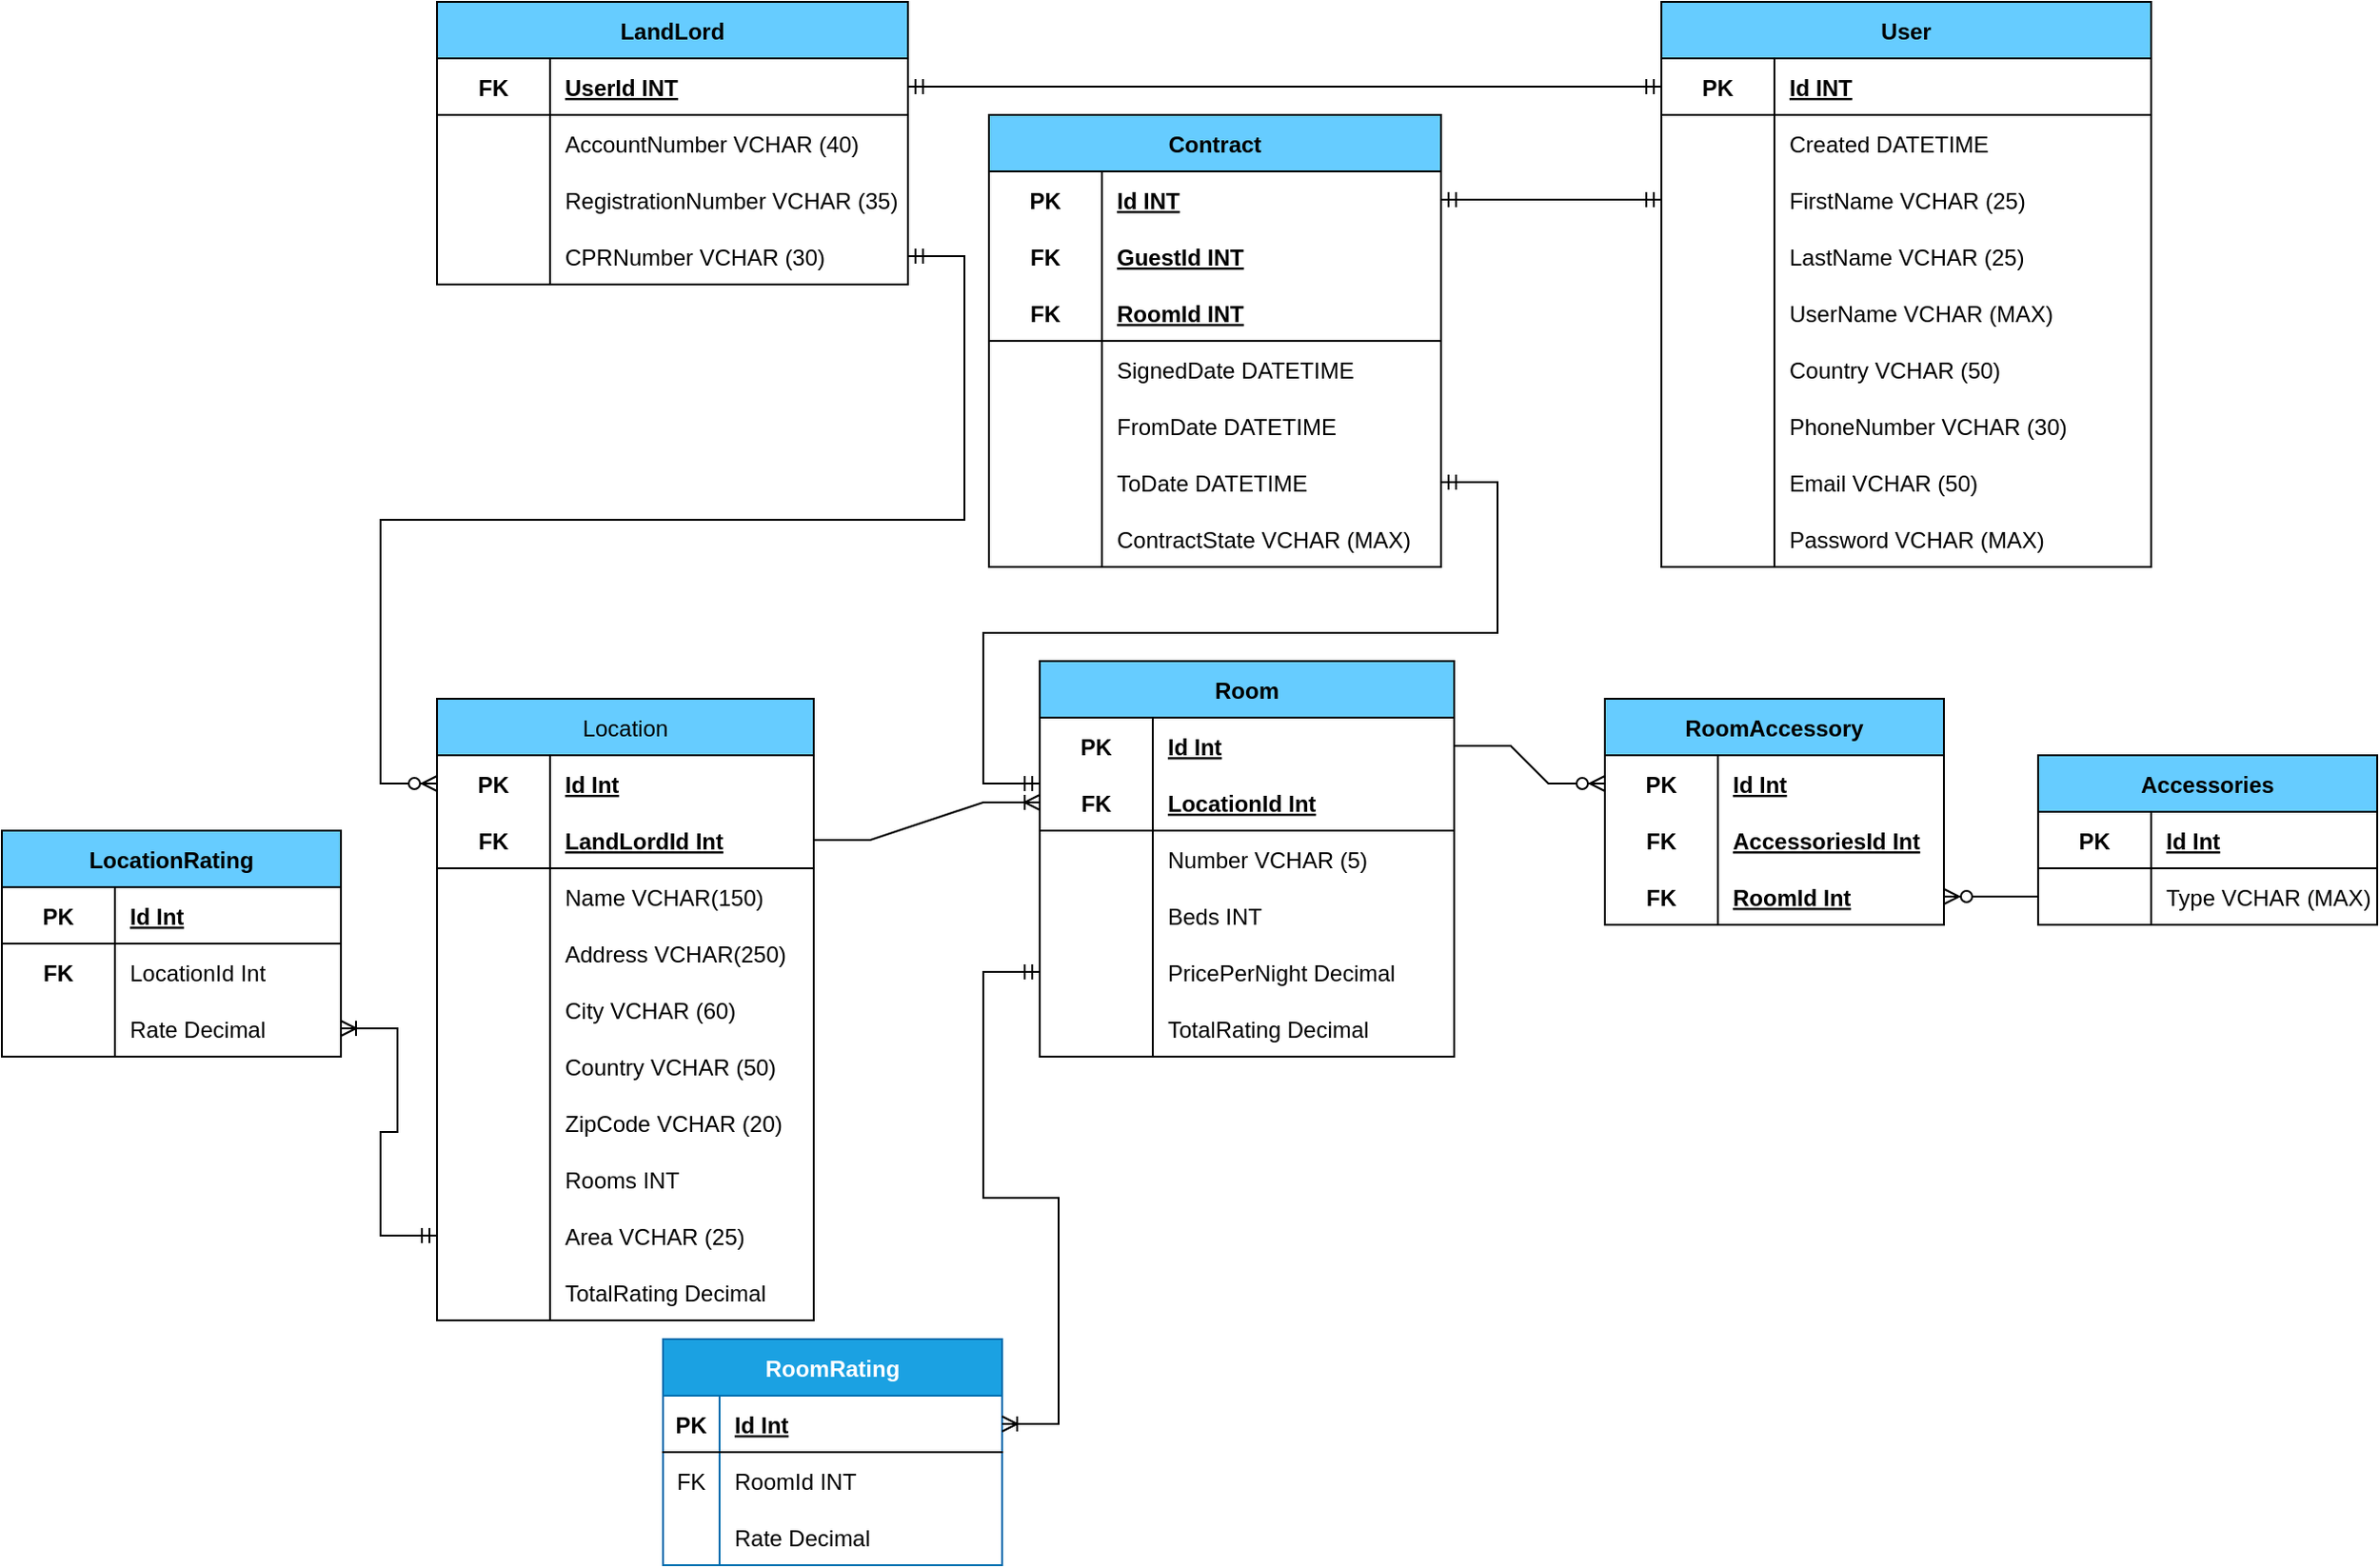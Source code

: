 <mxfile version="21.6.8" type="device">
  <diagram id="lBpYSMjjrXFkxM5vKhmf" name="Side-1">
    <mxGraphModel dx="1805" dy="1740" grid="1" gridSize="10" guides="1" tooltips="1" connect="1" arrows="1" fold="1" page="1" pageScale="1" pageWidth="827" pageHeight="1169" math="0" shadow="0">
      <root>
        <mxCell id="0" />
        <mxCell id="1" parent="0" />
        <mxCell id="ksn-49GYLSyjWME_fPJd-8" value="Contract" style="shape=table;startSize=30;container=1;collapsible=1;childLayout=tableLayout;fixedRows=1;rowLines=0;fontStyle=1;align=center;resizeLast=1;fillStyle=auto;fillColor=#66CCFF;" parent="1" vertex="1">
          <mxGeometry x="293" y="-470" width="240" height="240" as="geometry" />
        </mxCell>
        <mxCell id="ksn-49GYLSyjWME_fPJd-9" value="" style="shape=tableRow;horizontal=0;startSize=0;swimlaneHead=0;swimlaneBody=0;fillColor=none;collapsible=0;dropTarget=0;points=[[0,0.5],[1,0.5]];portConstraint=eastwest;top=0;left=0;right=0;bottom=0;fillStyle=auto;" parent="ksn-49GYLSyjWME_fPJd-8" vertex="1">
          <mxGeometry y="30" width="240" height="30" as="geometry" />
        </mxCell>
        <mxCell id="ksn-49GYLSyjWME_fPJd-10" value="PK" style="shape=partialRectangle;connectable=0;fillColor=none;top=0;left=0;bottom=0;right=0;fontStyle=1;overflow=hidden;fillStyle=auto;" parent="ksn-49GYLSyjWME_fPJd-9" vertex="1">
          <mxGeometry width="60" height="30" as="geometry">
            <mxRectangle width="60" height="30" as="alternateBounds" />
          </mxGeometry>
        </mxCell>
        <mxCell id="ksn-49GYLSyjWME_fPJd-11" value="Id INT" style="shape=partialRectangle;connectable=0;fillColor=none;top=0;left=0;bottom=0;right=0;align=left;spacingLeft=6;fontStyle=5;overflow=hidden;fillStyle=auto;" parent="ksn-49GYLSyjWME_fPJd-9" vertex="1">
          <mxGeometry x="60" width="180" height="30" as="geometry">
            <mxRectangle width="180" height="30" as="alternateBounds" />
          </mxGeometry>
        </mxCell>
        <mxCell id="ksn-49GYLSyjWME_fPJd-34" style="shape=tableRow;horizontal=0;startSize=0;swimlaneHead=0;swimlaneBody=0;fillColor=none;collapsible=0;dropTarget=0;points=[[0,0.5],[1,0.5]];portConstraint=eastwest;top=0;left=0;right=0;bottom=0;fillStyle=auto;" parent="ksn-49GYLSyjWME_fPJd-8" vertex="1">
          <mxGeometry y="60" width="240" height="30" as="geometry" />
        </mxCell>
        <mxCell id="ksn-49GYLSyjWME_fPJd-35" value="FK" style="shape=partialRectangle;connectable=0;fillColor=none;top=0;left=0;bottom=0;right=0;fontStyle=1;overflow=hidden;fillStyle=auto;" parent="ksn-49GYLSyjWME_fPJd-34" vertex="1">
          <mxGeometry width="60" height="30" as="geometry">
            <mxRectangle width="60" height="30" as="alternateBounds" />
          </mxGeometry>
        </mxCell>
        <mxCell id="ksn-49GYLSyjWME_fPJd-36" value="GuestId INT" style="shape=partialRectangle;connectable=0;fillColor=none;top=0;left=0;bottom=0;right=0;align=left;spacingLeft=6;fontStyle=5;overflow=hidden;fillStyle=auto;" parent="ksn-49GYLSyjWME_fPJd-34" vertex="1">
          <mxGeometry x="60" width="180" height="30" as="geometry">
            <mxRectangle width="180" height="30" as="alternateBounds" />
          </mxGeometry>
        </mxCell>
        <mxCell id="ksn-49GYLSyjWME_fPJd-108" style="shape=tableRow;horizontal=0;startSize=0;swimlaneHead=0;swimlaneBody=0;fillColor=none;collapsible=0;dropTarget=0;points=[[0,0.5],[1,0.5]];portConstraint=eastwest;top=0;left=0;right=0;bottom=0;fillStyle=auto;" parent="ksn-49GYLSyjWME_fPJd-8" vertex="1">
          <mxGeometry y="90" width="240" height="30" as="geometry" />
        </mxCell>
        <mxCell id="ksn-49GYLSyjWME_fPJd-109" value="FK" style="shape=partialRectangle;connectable=0;fillColor=none;top=0;left=0;bottom=1;right=0;fontStyle=1;overflow=hidden;fillStyle=auto;" parent="ksn-49GYLSyjWME_fPJd-108" vertex="1">
          <mxGeometry width="60" height="30" as="geometry">
            <mxRectangle width="60" height="30" as="alternateBounds" />
          </mxGeometry>
        </mxCell>
        <mxCell id="ksn-49GYLSyjWME_fPJd-110" value="RoomId INT" style="shape=partialRectangle;connectable=0;fillColor=none;top=0;left=0;bottom=1;right=0;align=left;spacingLeft=6;fontStyle=5;overflow=hidden;fillStyle=auto;" parent="ksn-49GYLSyjWME_fPJd-108" vertex="1">
          <mxGeometry x="60" width="180" height="30" as="geometry">
            <mxRectangle width="180" height="30" as="alternateBounds" />
          </mxGeometry>
        </mxCell>
        <mxCell id="ksn-49GYLSyjWME_fPJd-15" value="" style="shape=tableRow;horizontal=0;startSize=0;swimlaneHead=0;swimlaneBody=0;fillColor=none;collapsible=0;dropTarget=0;points=[[0,0.5],[1,0.5]];portConstraint=eastwest;top=0;left=0;right=0;bottom=0;fillStyle=auto;" parent="ksn-49GYLSyjWME_fPJd-8" vertex="1">
          <mxGeometry y="120" width="240" height="30" as="geometry" />
        </mxCell>
        <mxCell id="ksn-49GYLSyjWME_fPJd-16" value="" style="shape=partialRectangle;connectable=0;fillColor=none;top=0;left=0;bottom=0;right=0;editable=1;overflow=hidden;fillStyle=auto;" parent="ksn-49GYLSyjWME_fPJd-15" vertex="1">
          <mxGeometry width="60" height="30" as="geometry">
            <mxRectangle width="60" height="30" as="alternateBounds" />
          </mxGeometry>
        </mxCell>
        <mxCell id="ksn-49GYLSyjWME_fPJd-17" value="SignedDate DATETIME" style="shape=partialRectangle;connectable=0;fillColor=none;top=0;left=0;bottom=0;right=0;align=left;spacingLeft=6;overflow=hidden;fillStyle=auto;" parent="ksn-49GYLSyjWME_fPJd-15" vertex="1">
          <mxGeometry x="60" width="180" height="30" as="geometry">
            <mxRectangle width="180" height="30" as="alternateBounds" />
          </mxGeometry>
        </mxCell>
        <mxCell id="ksn-49GYLSyjWME_fPJd-37" style="shape=tableRow;horizontal=0;startSize=0;swimlaneHead=0;swimlaneBody=0;fillColor=none;collapsible=0;dropTarget=0;points=[[0,0.5],[1,0.5]];portConstraint=eastwest;top=0;left=0;right=0;bottom=0;fillStyle=auto;" parent="ksn-49GYLSyjWME_fPJd-8" vertex="1">
          <mxGeometry y="150" width="240" height="30" as="geometry" />
        </mxCell>
        <mxCell id="ksn-49GYLSyjWME_fPJd-38" style="shape=partialRectangle;connectable=0;fillColor=none;top=0;left=0;bottom=0;right=0;editable=1;overflow=hidden;fillStyle=auto;" parent="ksn-49GYLSyjWME_fPJd-37" vertex="1">
          <mxGeometry width="60" height="30" as="geometry">
            <mxRectangle width="60" height="30" as="alternateBounds" />
          </mxGeometry>
        </mxCell>
        <mxCell id="ksn-49GYLSyjWME_fPJd-39" value="FromDate DATETIME" style="shape=partialRectangle;connectable=0;fillColor=none;top=0;left=0;bottom=0;right=0;align=left;spacingLeft=6;overflow=hidden;fillStyle=auto;" parent="ksn-49GYLSyjWME_fPJd-37" vertex="1">
          <mxGeometry x="60" width="180" height="30" as="geometry">
            <mxRectangle width="180" height="30" as="alternateBounds" />
          </mxGeometry>
        </mxCell>
        <mxCell id="ksn-49GYLSyjWME_fPJd-18" value="" style="shape=tableRow;horizontal=0;startSize=0;swimlaneHead=0;swimlaneBody=0;fillColor=none;collapsible=0;dropTarget=0;points=[[0,0.5],[1,0.5]];portConstraint=eastwest;top=0;left=0;right=0;bottom=0;fillStyle=auto;" parent="ksn-49GYLSyjWME_fPJd-8" vertex="1">
          <mxGeometry y="180" width="240" height="30" as="geometry" />
        </mxCell>
        <mxCell id="ksn-49GYLSyjWME_fPJd-19" value="" style="shape=partialRectangle;connectable=0;fillColor=none;top=0;left=0;bottom=0;right=0;editable=1;overflow=hidden;fillStyle=auto;" parent="ksn-49GYLSyjWME_fPJd-18" vertex="1">
          <mxGeometry width="60" height="30" as="geometry">
            <mxRectangle width="60" height="30" as="alternateBounds" />
          </mxGeometry>
        </mxCell>
        <mxCell id="ksn-49GYLSyjWME_fPJd-20" value="ToDate DATETIME" style="shape=partialRectangle;connectable=0;fillColor=none;top=0;left=0;bottom=0;right=0;align=left;spacingLeft=6;overflow=hidden;fillStyle=auto;" parent="ksn-49GYLSyjWME_fPJd-18" vertex="1">
          <mxGeometry x="60" width="180" height="30" as="geometry">
            <mxRectangle width="180" height="30" as="alternateBounds" />
          </mxGeometry>
        </mxCell>
        <mxCell id="2ot2qHmDEXQn7OOlwwWg-7" style="shape=tableRow;horizontal=0;startSize=0;swimlaneHead=0;swimlaneBody=0;fillColor=none;collapsible=0;dropTarget=0;points=[[0,0.5],[1,0.5]];portConstraint=eastwest;top=0;left=0;right=0;bottom=0;fillStyle=auto;" vertex="1" parent="ksn-49GYLSyjWME_fPJd-8">
          <mxGeometry y="210" width="240" height="30" as="geometry" />
        </mxCell>
        <mxCell id="2ot2qHmDEXQn7OOlwwWg-8" style="shape=partialRectangle;connectable=0;fillColor=none;top=0;left=0;bottom=0;right=0;editable=1;overflow=hidden;fillStyle=auto;" vertex="1" parent="2ot2qHmDEXQn7OOlwwWg-7">
          <mxGeometry width="60" height="30" as="geometry">
            <mxRectangle width="60" height="30" as="alternateBounds" />
          </mxGeometry>
        </mxCell>
        <mxCell id="2ot2qHmDEXQn7OOlwwWg-9" value="ContractState VCHAR (MAX)" style="shape=partialRectangle;connectable=0;fillColor=none;top=0;left=0;bottom=0;right=0;align=left;spacingLeft=6;overflow=hidden;fillStyle=auto;" vertex="1" parent="2ot2qHmDEXQn7OOlwwWg-7">
          <mxGeometry x="60" width="180" height="30" as="geometry">
            <mxRectangle width="180" height="30" as="alternateBounds" />
          </mxGeometry>
        </mxCell>
        <mxCell id="ksn-49GYLSyjWME_fPJd-40" value="RoomAccessory" style="shape=table;startSize=30;container=1;collapsible=1;childLayout=tableLayout;fixedRows=1;rowLines=0;fontStyle=1;align=center;resizeLast=1;fillStyle=auto;fillColor=#66CCFF;" parent="1" vertex="1">
          <mxGeometry x="620" y="-160" width="180" height="120" as="geometry" />
        </mxCell>
        <mxCell id="ksn-49GYLSyjWME_fPJd-41" value="" style="shape=tableRow;horizontal=0;startSize=0;swimlaneHead=0;swimlaneBody=0;fillColor=none;collapsible=0;dropTarget=0;points=[[0,0.5],[1,0.5]];portConstraint=eastwest;top=0;left=0;right=0;bottom=0;fillStyle=auto;" parent="ksn-49GYLSyjWME_fPJd-40" vertex="1">
          <mxGeometry y="30" width="180" height="30" as="geometry" />
        </mxCell>
        <mxCell id="ksn-49GYLSyjWME_fPJd-42" value="PK" style="shape=partialRectangle;connectable=0;fillColor=none;top=0;left=0;bottom=0;right=0;fontStyle=1;overflow=hidden;fillStyle=auto;" parent="ksn-49GYLSyjWME_fPJd-41" vertex="1">
          <mxGeometry width="60" height="30" as="geometry">
            <mxRectangle width="60" height="30" as="alternateBounds" />
          </mxGeometry>
        </mxCell>
        <mxCell id="ksn-49GYLSyjWME_fPJd-43" value="Id Int" style="shape=partialRectangle;connectable=0;fillColor=none;top=0;left=0;bottom=0;right=0;align=left;spacingLeft=6;fontStyle=5;overflow=hidden;fillStyle=auto;" parent="ksn-49GYLSyjWME_fPJd-41" vertex="1">
          <mxGeometry x="60" width="120" height="30" as="geometry">
            <mxRectangle width="120" height="30" as="alternateBounds" />
          </mxGeometry>
        </mxCell>
        <mxCell id="ksn-49GYLSyjWME_fPJd-44" style="shape=tableRow;horizontal=0;startSize=0;swimlaneHead=0;swimlaneBody=0;fillColor=none;collapsible=0;dropTarget=0;points=[[0,0.5],[1,0.5]];portConstraint=eastwest;top=0;left=0;right=0;bottom=0;fillStyle=auto;" parent="ksn-49GYLSyjWME_fPJd-40" vertex="1">
          <mxGeometry y="60" width="180" height="30" as="geometry" />
        </mxCell>
        <mxCell id="ksn-49GYLSyjWME_fPJd-45" value="FK" style="shape=partialRectangle;connectable=0;fillColor=none;top=0;left=0;bottom=0;right=0;fontStyle=1;overflow=hidden;fillStyle=auto;" parent="ksn-49GYLSyjWME_fPJd-44" vertex="1">
          <mxGeometry width="60" height="30" as="geometry">
            <mxRectangle width="60" height="30" as="alternateBounds" />
          </mxGeometry>
        </mxCell>
        <mxCell id="ksn-49GYLSyjWME_fPJd-46" value="AccessoriesId Int" style="shape=partialRectangle;connectable=0;fillColor=none;top=0;left=0;bottom=0;right=0;align=left;spacingLeft=6;fontStyle=5;overflow=hidden;fillStyle=auto;" parent="ksn-49GYLSyjWME_fPJd-44" vertex="1">
          <mxGeometry x="60" width="120" height="30" as="geometry">
            <mxRectangle width="120" height="30" as="alternateBounds" />
          </mxGeometry>
        </mxCell>
        <mxCell id="ksn-49GYLSyjWME_fPJd-47" value="" style="shape=tableRow;horizontal=0;startSize=0;swimlaneHead=0;swimlaneBody=0;fillColor=none;collapsible=0;dropTarget=0;points=[[0,0.5],[1,0.5]];portConstraint=eastwest;top=0;left=0;right=0;bottom=1;fillStyle=auto;" parent="ksn-49GYLSyjWME_fPJd-40" vertex="1">
          <mxGeometry y="90" width="180" height="30" as="geometry" />
        </mxCell>
        <mxCell id="ksn-49GYLSyjWME_fPJd-48" value="FK" style="shape=partialRectangle;connectable=0;fillColor=none;top=0;left=0;bottom=0;right=0;fontStyle=1;overflow=hidden;fillStyle=auto;" parent="ksn-49GYLSyjWME_fPJd-47" vertex="1">
          <mxGeometry width="60" height="30" as="geometry">
            <mxRectangle width="60" height="30" as="alternateBounds" />
          </mxGeometry>
        </mxCell>
        <mxCell id="ksn-49GYLSyjWME_fPJd-49" value="RoomId Int" style="shape=partialRectangle;connectable=0;fillColor=none;top=0;left=0;bottom=0;right=0;align=left;spacingLeft=6;fontStyle=5;overflow=hidden;fillStyle=auto;" parent="ksn-49GYLSyjWME_fPJd-47" vertex="1">
          <mxGeometry x="60" width="120" height="30" as="geometry">
            <mxRectangle width="120" height="30" as="alternateBounds" />
          </mxGeometry>
        </mxCell>
        <mxCell id="ksn-49GYLSyjWME_fPJd-59" value="Accessories" style="shape=table;startSize=30;container=1;collapsible=1;childLayout=tableLayout;fixedRows=1;rowLines=0;fontStyle=1;align=center;resizeLast=1;fillStyle=auto;fillColor=#66CCFF;" parent="1" vertex="1">
          <mxGeometry x="850" y="-130" width="180" height="90" as="geometry" />
        </mxCell>
        <mxCell id="ksn-49GYLSyjWME_fPJd-60" value="" style="shape=tableRow;horizontal=0;startSize=0;swimlaneHead=0;swimlaneBody=0;fillColor=none;collapsible=0;dropTarget=0;points=[[0,0.5],[1,0.5]];portConstraint=eastwest;top=0;left=0;right=0;bottom=0;fillStyle=auto;" parent="ksn-49GYLSyjWME_fPJd-59" vertex="1">
          <mxGeometry y="30" width="180" height="30" as="geometry" />
        </mxCell>
        <mxCell id="ksn-49GYLSyjWME_fPJd-61" value="PK" style="shape=partialRectangle;connectable=0;fillColor=none;top=0;left=0;bottom=1;right=0;fontStyle=1;overflow=hidden;fillStyle=auto;" parent="ksn-49GYLSyjWME_fPJd-60" vertex="1">
          <mxGeometry width="60" height="30" as="geometry">
            <mxRectangle width="60" height="30" as="alternateBounds" />
          </mxGeometry>
        </mxCell>
        <mxCell id="ksn-49GYLSyjWME_fPJd-62" value="Id Int" style="shape=partialRectangle;connectable=0;fillColor=none;top=0;left=0;bottom=1;right=0;align=left;spacingLeft=6;fontStyle=5;overflow=hidden;fillStyle=auto;labelBorderColor=none;strokeColor=default;strokeWidth=1;" parent="ksn-49GYLSyjWME_fPJd-60" vertex="1">
          <mxGeometry x="60" width="120" height="30" as="geometry">
            <mxRectangle width="120" height="30" as="alternateBounds" />
          </mxGeometry>
        </mxCell>
        <mxCell id="ksn-49GYLSyjWME_fPJd-69" value="" style="shape=tableRow;horizontal=0;startSize=0;swimlaneHead=0;swimlaneBody=0;fillColor=none;collapsible=0;dropTarget=0;points=[[0,0.5],[1,0.5]];portConstraint=eastwest;top=0;left=0;right=0;bottom=0;fillStyle=auto;" parent="ksn-49GYLSyjWME_fPJd-59" vertex="1">
          <mxGeometry y="60" width="180" height="30" as="geometry" />
        </mxCell>
        <mxCell id="ksn-49GYLSyjWME_fPJd-70" value="" style="shape=partialRectangle;connectable=0;fillColor=none;top=0;left=0;bottom=0;right=0;editable=1;overflow=hidden;fillStyle=auto;" parent="ksn-49GYLSyjWME_fPJd-69" vertex="1">
          <mxGeometry width="60" height="30" as="geometry">
            <mxRectangle width="60" height="30" as="alternateBounds" />
          </mxGeometry>
        </mxCell>
        <mxCell id="ksn-49GYLSyjWME_fPJd-71" value="Type VCHAR (MAX)" style="shape=partialRectangle;connectable=0;fillColor=none;top=0;left=0;bottom=0;right=0;align=left;spacingLeft=6;overflow=hidden;fillStyle=auto;" parent="ksn-49GYLSyjWME_fPJd-69" vertex="1">
          <mxGeometry x="60" width="120" height="30" as="geometry">
            <mxRectangle width="120" height="30" as="alternateBounds" />
          </mxGeometry>
        </mxCell>
        <mxCell id="ksn-49GYLSyjWME_fPJd-78" value="Room" style="shape=table;startSize=30;container=1;collapsible=1;childLayout=tableLayout;fixedRows=1;rowLines=0;fontStyle=1;align=center;resizeLast=1;fillStyle=auto;fillColor=#66CCFF;" parent="1" vertex="1">
          <mxGeometry x="320" y="-180" width="220" height="210" as="geometry" />
        </mxCell>
        <mxCell id="ksn-49GYLSyjWME_fPJd-79" value="" style="shape=tableRow;horizontal=0;startSize=0;swimlaneHead=0;swimlaneBody=0;fillColor=none;collapsible=0;dropTarget=0;points=[[0,0.5],[1,0.5]];portConstraint=eastwest;top=0;left=0;right=0;bottom=0;fillStyle=auto;" parent="ksn-49GYLSyjWME_fPJd-78" vertex="1">
          <mxGeometry y="30" width="220" height="30" as="geometry" />
        </mxCell>
        <mxCell id="ksn-49GYLSyjWME_fPJd-80" value="PK" style="shape=partialRectangle;connectable=0;fillColor=none;top=0;left=0;bottom=0;right=0;fontStyle=1;overflow=hidden;fillStyle=auto;" parent="ksn-49GYLSyjWME_fPJd-79" vertex="1">
          <mxGeometry width="60" height="30" as="geometry">
            <mxRectangle width="60" height="30" as="alternateBounds" />
          </mxGeometry>
        </mxCell>
        <mxCell id="ksn-49GYLSyjWME_fPJd-81" value="Id Int" style="shape=partialRectangle;connectable=0;fillColor=none;top=0;left=0;bottom=0;right=0;align=left;spacingLeft=6;fontStyle=5;overflow=hidden;fillStyle=auto;" parent="ksn-49GYLSyjWME_fPJd-79" vertex="1">
          <mxGeometry x="60" width="160" height="30" as="geometry">
            <mxRectangle width="160" height="30" as="alternateBounds" />
          </mxGeometry>
        </mxCell>
        <mxCell id="ksn-49GYLSyjWME_fPJd-82" style="shape=tableRow;horizontal=0;startSize=0;swimlaneHead=0;swimlaneBody=0;fillColor=none;collapsible=0;dropTarget=0;points=[[0,0.5],[1,0.5]];portConstraint=eastwest;top=0;left=0;right=0;bottom=0;fillStyle=auto;" parent="ksn-49GYLSyjWME_fPJd-78" vertex="1">
          <mxGeometry y="60" width="220" height="30" as="geometry" />
        </mxCell>
        <mxCell id="ksn-49GYLSyjWME_fPJd-83" value="FK" style="shape=partialRectangle;connectable=0;fillColor=none;top=0;left=0;bottom=1;right=0;fontStyle=1;overflow=hidden;fillStyle=auto;" parent="ksn-49GYLSyjWME_fPJd-82" vertex="1">
          <mxGeometry width="60" height="30" as="geometry">
            <mxRectangle width="60" height="30" as="alternateBounds" />
          </mxGeometry>
        </mxCell>
        <mxCell id="ksn-49GYLSyjWME_fPJd-84" value="LocationId Int" style="shape=partialRectangle;connectable=0;fillColor=none;top=0;left=0;bottom=1;right=0;align=left;spacingLeft=6;fontStyle=5;overflow=hidden;fillStyle=auto;" parent="ksn-49GYLSyjWME_fPJd-82" vertex="1">
          <mxGeometry x="60" width="160" height="30" as="geometry">
            <mxRectangle width="160" height="30" as="alternateBounds" />
          </mxGeometry>
        </mxCell>
        <mxCell id="ksn-49GYLSyjWME_fPJd-88" value="" style="shape=tableRow;horizontal=0;startSize=0;swimlaneHead=0;swimlaneBody=0;fillColor=none;collapsible=0;dropTarget=0;points=[[0,0.5],[1,0.5]];portConstraint=eastwest;top=0;left=0;right=0;bottom=0;fillStyle=auto;" parent="ksn-49GYLSyjWME_fPJd-78" vertex="1">
          <mxGeometry y="90" width="220" height="30" as="geometry" />
        </mxCell>
        <mxCell id="ksn-49GYLSyjWME_fPJd-89" value="" style="shape=partialRectangle;connectable=0;fillColor=none;top=0;left=0;bottom=0;right=0;editable=1;overflow=hidden;fillStyle=auto;" parent="ksn-49GYLSyjWME_fPJd-88" vertex="1">
          <mxGeometry width="60" height="30" as="geometry">
            <mxRectangle width="60" height="30" as="alternateBounds" />
          </mxGeometry>
        </mxCell>
        <mxCell id="ksn-49GYLSyjWME_fPJd-90" value="Number VCHAR (5)" style="shape=partialRectangle;connectable=0;fillColor=none;top=0;left=0;bottom=0;right=0;align=left;spacingLeft=6;overflow=hidden;fillStyle=auto;" parent="ksn-49GYLSyjWME_fPJd-88" vertex="1">
          <mxGeometry x="60" width="160" height="30" as="geometry">
            <mxRectangle width="160" height="30" as="alternateBounds" />
          </mxGeometry>
        </mxCell>
        <mxCell id="ksn-49GYLSyjWME_fPJd-91" style="shape=tableRow;horizontal=0;startSize=0;swimlaneHead=0;swimlaneBody=0;fillColor=none;collapsible=0;dropTarget=0;points=[[0,0.5],[1,0.5]];portConstraint=eastwest;top=0;left=0;right=0;bottom=0;fillStyle=auto;" parent="ksn-49GYLSyjWME_fPJd-78" vertex="1">
          <mxGeometry y="120" width="220" height="30" as="geometry" />
        </mxCell>
        <mxCell id="ksn-49GYLSyjWME_fPJd-92" style="shape=partialRectangle;connectable=0;fillColor=none;top=0;left=0;bottom=0;right=0;editable=1;overflow=hidden;fillStyle=auto;" parent="ksn-49GYLSyjWME_fPJd-91" vertex="1">
          <mxGeometry width="60" height="30" as="geometry">
            <mxRectangle width="60" height="30" as="alternateBounds" />
          </mxGeometry>
        </mxCell>
        <mxCell id="ksn-49GYLSyjWME_fPJd-93" value="Beds INT" style="shape=partialRectangle;connectable=0;fillColor=none;top=0;left=0;bottom=0;right=0;align=left;spacingLeft=6;overflow=hidden;fillStyle=auto;" parent="ksn-49GYLSyjWME_fPJd-91" vertex="1">
          <mxGeometry x="60" width="160" height="30" as="geometry">
            <mxRectangle width="160" height="30" as="alternateBounds" />
          </mxGeometry>
        </mxCell>
        <mxCell id="Yr30CFS9ndC1MS3JMLFp-2" style="shape=tableRow;horizontal=0;startSize=0;swimlaneHead=0;swimlaneBody=0;fillColor=none;collapsible=0;dropTarget=0;points=[[0,0.5],[1,0.5]];portConstraint=eastwest;top=0;left=0;right=0;bottom=0;fillStyle=auto;" parent="ksn-49GYLSyjWME_fPJd-78" vertex="1">
          <mxGeometry y="150" width="220" height="30" as="geometry" />
        </mxCell>
        <mxCell id="Yr30CFS9ndC1MS3JMLFp-3" style="shape=partialRectangle;connectable=0;fillColor=none;top=0;left=0;bottom=0;right=0;editable=1;overflow=hidden;fillStyle=auto;" parent="Yr30CFS9ndC1MS3JMLFp-2" vertex="1">
          <mxGeometry width="60" height="30" as="geometry">
            <mxRectangle width="60" height="30" as="alternateBounds" />
          </mxGeometry>
        </mxCell>
        <mxCell id="Yr30CFS9ndC1MS3JMLFp-4" value="PricePerNight Decimal" style="shape=partialRectangle;connectable=0;fillColor=none;top=0;left=0;bottom=0;right=0;align=left;spacingLeft=6;overflow=hidden;fillStyle=auto;" parent="Yr30CFS9ndC1MS3JMLFp-2" vertex="1">
          <mxGeometry x="60" width="160" height="30" as="geometry">
            <mxRectangle width="160" height="30" as="alternateBounds" />
          </mxGeometry>
        </mxCell>
        <mxCell id="BViFdVY5chg1xD9ds9_--80" style="shape=tableRow;horizontal=0;startSize=0;swimlaneHead=0;swimlaneBody=0;fillColor=none;collapsible=0;dropTarget=0;points=[[0,0.5],[1,0.5]];portConstraint=eastwest;top=0;left=0;right=0;bottom=0;fillStyle=auto;" parent="ksn-49GYLSyjWME_fPJd-78" vertex="1">
          <mxGeometry y="180" width="220" height="30" as="geometry" />
        </mxCell>
        <mxCell id="BViFdVY5chg1xD9ds9_--81" style="shape=partialRectangle;connectable=0;fillColor=none;top=0;left=0;bottom=0;right=0;editable=1;overflow=hidden;fillStyle=auto;" parent="BViFdVY5chg1xD9ds9_--80" vertex="1">
          <mxGeometry width="60" height="30" as="geometry">
            <mxRectangle width="60" height="30" as="alternateBounds" />
          </mxGeometry>
        </mxCell>
        <mxCell id="BViFdVY5chg1xD9ds9_--82" value="TotalRating Decimal" style="shape=partialRectangle;connectable=0;fillColor=none;top=0;left=0;bottom=0;right=0;align=left;spacingLeft=6;overflow=hidden;fillStyle=auto;" parent="BViFdVY5chg1xD9ds9_--80" vertex="1">
          <mxGeometry x="60" width="160" height="30" as="geometry">
            <mxRectangle width="160" height="30" as="alternateBounds" />
          </mxGeometry>
        </mxCell>
        <mxCell id="ksn-49GYLSyjWME_fPJd-103" value="" style="edgeStyle=entityRelationEdgeStyle;fontSize=12;html=1;endArrow=ERzeroToMany;endFill=1;rounded=0;exitX=1;exitY=0.5;exitDx=0;exitDy=0;entryX=0;entryY=0.5;entryDx=0;entryDy=0;" parent="1" source="ksn-49GYLSyjWME_fPJd-79" target="ksn-49GYLSyjWME_fPJd-41" edge="1">
          <mxGeometry width="100" height="100" relative="1" as="geometry">
            <mxPoint x="410" y="120" as="sourcePoint" />
            <mxPoint x="510" y="20" as="targetPoint" />
          </mxGeometry>
        </mxCell>
        <mxCell id="ksn-49GYLSyjWME_fPJd-104" value="" style="edgeStyle=entityRelationEdgeStyle;fontSize=12;html=1;endArrow=ERzeroToMany;endFill=1;rounded=0;exitX=0;exitY=0.5;exitDx=0;exitDy=0;entryX=1;entryY=0.5;entryDx=0;entryDy=0;" parent="1" source="ksn-49GYLSyjWME_fPJd-69" target="ksn-49GYLSyjWME_fPJd-47" edge="1">
          <mxGeometry width="100" height="100" relative="1" as="geometry">
            <mxPoint x="410" y="120" as="sourcePoint" />
            <mxPoint x="510" y="20" as="targetPoint" />
          </mxGeometry>
        </mxCell>
        <mxCell id="ksn-49GYLSyjWME_fPJd-111" value="User" style="shape=table;startSize=30;container=1;collapsible=1;childLayout=tableLayout;fixedRows=1;rowLines=0;fontStyle=1;align=center;resizeLast=1;fillStyle=auto;fillColor=#66CCFF;" parent="1" vertex="1">
          <mxGeometry x="650" y="-530" width="260" height="300" as="geometry" />
        </mxCell>
        <mxCell id="ksn-49GYLSyjWME_fPJd-112" value="" style="shape=tableRow;horizontal=0;startSize=0;swimlaneHead=0;swimlaneBody=0;fillColor=none;collapsible=0;dropTarget=0;points=[[0,0.5],[1,0.5]];portConstraint=eastwest;top=0;left=0;right=0;bottom=0;fillStyle=auto;" parent="ksn-49GYLSyjWME_fPJd-111" vertex="1">
          <mxGeometry y="30" width="260" height="30" as="geometry" />
        </mxCell>
        <mxCell id="ksn-49GYLSyjWME_fPJd-113" value="PK" style="shape=partialRectangle;connectable=0;fillColor=none;top=0;left=0;bottom=1;right=0;fontStyle=1;overflow=hidden;fillStyle=auto;" parent="ksn-49GYLSyjWME_fPJd-112" vertex="1">
          <mxGeometry width="60" height="30" as="geometry">
            <mxRectangle width="60" height="30" as="alternateBounds" />
          </mxGeometry>
        </mxCell>
        <mxCell id="ksn-49GYLSyjWME_fPJd-114" value="Id INT" style="shape=partialRectangle;connectable=0;fillColor=none;top=0;left=0;bottom=1;right=0;align=left;spacingLeft=6;fontStyle=5;overflow=hidden;fillStyle=auto;" parent="ksn-49GYLSyjWME_fPJd-112" vertex="1">
          <mxGeometry x="60" width="200" height="30" as="geometry">
            <mxRectangle width="200" height="30" as="alternateBounds" />
          </mxGeometry>
        </mxCell>
        <mxCell id="ksn-49GYLSyjWME_fPJd-121" value="" style="shape=tableRow;horizontal=0;startSize=0;swimlaneHead=0;swimlaneBody=0;fillColor=none;collapsible=0;dropTarget=0;points=[[0,0.5],[1,0.5]];portConstraint=eastwest;top=0;left=0;right=0;bottom=0;fillStyle=auto;" parent="ksn-49GYLSyjWME_fPJd-111" vertex="1">
          <mxGeometry y="60" width="260" height="30" as="geometry" />
        </mxCell>
        <mxCell id="ksn-49GYLSyjWME_fPJd-122" value="" style="shape=partialRectangle;connectable=0;fillColor=none;top=0;left=0;bottom=0;right=0;editable=1;overflow=hidden;fillStyle=auto;" parent="ksn-49GYLSyjWME_fPJd-121" vertex="1">
          <mxGeometry width="60" height="30" as="geometry">
            <mxRectangle width="60" height="30" as="alternateBounds" />
          </mxGeometry>
        </mxCell>
        <mxCell id="ksn-49GYLSyjWME_fPJd-123" value="Created DATETIME" style="shape=partialRectangle;connectable=0;fillColor=none;top=0;left=0;bottom=0;right=0;align=left;spacingLeft=6;overflow=hidden;fillStyle=auto;" parent="ksn-49GYLSyjWME_fPJd-121" vertex="1">
          <mxGeometry x="60" width="200" height="30" as="geometry">
            <mxRectangle width="200" height="30" as="alternateBounds" />
          </mxGeometry>
        </mxCell>
        <mxCell id="ksn-49GYLSyjWME_fPJd-124" style="shape=tableRow;horizontal=0;startSize=0;swimlaneHead=0;swimlaneBody=0;fillColor=none;collapsible=0;dropTarget=0;points=[[0,0.5],[1,0.5]];portConstraint=eastwest;top=0;left=0;right=0;bottom=0;fillStyle=auto;" parent="ksn-49GYLSyjWME_fPJd-111" vertex="1">
          <mxGeometry y="90" width="260" height="30" as="geometry" />
        </mxCell>
        <mxCell id="ksn-49GYLSyjWME_fPJd-125" style="shape=partialRectangle;connectable=0;fillColor=none;top=0;left=0;bottom=0;right=0;editable=1;overflow=hidden;fillStyle=auto;" parent="ksn-49GYLSyjWME_fPJd-124" vertex="1">
          <mxGeometry width="60" height="30" as="geometry">
            <mxRectangle width="60" height="30" as="alternateBounds" />
          </mxGeometry>
        </mxCell>
        <mxCell id="ksn-49GYLSyjWME_fPJd-126" value="FirstName VCHAR (25)" style="shape=partialRectangle;connectable=0;fillColor=none;top=0;left=0;bottom=0;right=0;align=left;spacingLeft=6;overflow=hidden;fillStyle=auto;" parent="ksn-49GYLSyjWME_fPJd-124" vertex="1">
          <mxGeometry x="60" width="200" height="30" as="geometry">
            <mxRectangle width="200" height="30" as="alternateBounds" />
          </mxGeometry>
        </mxCell>
        <mxCell id="ksn-49GYLSyjWME_fPJd-127" value="" style="shape=tableRow;horizontal=0;startSize=0;swimlaneHead=0;swimlaneBody=0;fillColor=none;collapsible=0;dropTarget=0;points=[[0,0.5],[1,0.5]];portConstraint=eastwest;top=0;left=0;right=0;bottom=0;fillStyle=auto;" parent="ksn-49GYLSyjWME_fPJd-111" vertex="1">
          <mxGeometry y="120" width="260" height="30" as="geometry" />
        </mxCell>
        <mxCell id="ksn-49GYLSyjWME_fPJd-128" value="" style="shape=partialRectangle;connectable=0;fillColor=none;top=0;left=0;bottom=0;right=0;editable=1;overflow=hidden;fillStyle=auto;" parent="ksn-49GYLSyjWME_fPJd-127" vertex="1">
          <mxGeometry width="60" height="30" as="geometry">
            <mxRectangle width="60" height="30" as="alternateBounds" />
          </mxGeometry>
        </mxCell>
        <mxCell id="ksn-49GYLSyjWME_fPJd-129" value="LastName VCHAR (25)" style="shape=partialRectangle;connectable=0;fillColor=none;top=0;left=0;bottom=0;right=0;align=left;spacingLeft=6;overflow=hidden;fillStyle=auto;" parent="ksn-49GYLSyjWME_fPJd-127" vertex="1">
          <mxGeometry x="60" width="200" height="30" as="geometry">
            <mxRectangle width="200" height="30" as="alternateBounds" />
          </mxGeometry>
        </mxCell>
        <mxCell id="2ot2qHmDEXQn7OOlwwWg-1" style="shape=tableRow;horizontal=0;startSize=0;swimlaneHead=0;swimlaneBody=0;fillColor=none;collapsible=0;dropTarget=0;points=[[0,0.5],[1,0.5]];portConstraint=eastwest;top=0;left=0;right=0;bottom=0;fillStyle=auto;" vertex="1" parent="ksn-49GYLSyjWME_fPJd-111">
          <mxGeometry y="150" width="260" height="30" as="geometry" />
        </mxCell>
        <mxCell id="2ot2qHmDEXQn7OOlwwWg-2" style="shape=partialRectangle;connectable=0;fillColor=none;top=0;left=0;bottom=0;right=0;editable=1;overflow=hidden;fillStyle=auto;" vertex="1" parent="2ot2qHmDEXQn7OOlwwWg-1">
          <mxGeometry width="60" height="30" as="geometry">
            <mxRectangle width="60" height="30" as="alternateBounds" />
          </mxGeometry>
        </mxCell>
        <mxCell id="2ot2qHmDEXQn7OOlwwWg-3" value="UserName VCHAR (MAX)" style="shape=partialRectangle;connectable=0;fillColor=none;top=0;left=0;bottom=0;right=0;align=left;spacingLeft=6;overflow=hidden;fillStyle=auto;" vertex="1" parent="2ot2qHmDEXQn7OOlwwWg-1">
          <mxGeometry x="60" width="200" height="30" as="geometry">
            <mxRectangle width="200" height="30" as="alternateBounds" />
          </mxGeometry>
        </mxCell>
        <mxCell id="BViFdVY5chg1xD9ds9_--43" style="shape=tableRow;horizontal=0;startSize=0;swimlaneHead=0;swimlaneBody=0;fillColor=none;collapsible=0;dropTarget=0;points=[[0,0.5],[1,0.5]];portConstraint=eastwest;top=0;left=0;right=0;bottom=0;fillStyle=auto;" parent="ksn-49GYLSyjWME_fPJd-111" vertex="1">
          <mxGeometry y="180" width="260" height="30" as="geometry" />
        </mxCell>
        <mxCell id="BViFdVY5chg1xD9ds9_--44" style="shape=partialRectangle;connectable=0;fillColor=none;top=0;left=0;bottom=0;right=0;editable=1;overflow=hidden;fillStyle=auto;" parent="BViFdVY5chg1xD9ds9_--43" vertex="1">
          <mxGeometry width="60" height="30" as="geometry">
            <mxRectangle width="60" height="30" as="alternateBounds" />
          </mxGeometry>
        </mxCell>
        <mxCell id="BViFdVY5chg1xD9ds9_--45" value="Country VCHAR (50)" style="shape=partialRectangle;connectable=0;fillColor=none;top=0;left=0;bottom=0;right=0;align=left;spacingLeft=6;overflow=hidden;fillStyle=auto;" parent="BViFdVY5chg1xD9ds9_--43" vertex="1">
          <mxGeometry x="60" width="200" height="30" as="geometry">
            <mxRectangle width="200" height="30" as="alternateBounds" />
          </mxGeometry>
        </mxCell>
        <mxCell id="ksn-49GYLSyjWME_fPJd-130" style="shape=tableRow;horizontal=0;startSize=0;swimlaneHead=0;swimlaneBody=0;fillColor=none;collapsible=0;dropTarget=0;points=[[0,0.5],[1,0.5]];portConstraint=eastwest;top=0;left=0;right=0;bottom=0;fillStyle=auto;" parent="ksn-49GYLSyjWME_fPJd-111" vertex="1">
          <mxGeometry y="210" width="260" height="30" as="geometry" />
        </mxCell>
        <mxCell id="ksn-49GYLSyjWME_fPJd-131" style="shape=partialRectangle;connectable=0;fillColor=none;top=0;left=0;bottom=0;right=0;editable=1;overflow=hidden;fillStyle=auto;" parent="ksn-49GYLSyjWME_fPJd-130" vertex="1">
          <mxGeometry width="60" height="30" as="geometry">
            <mxRectangle width="60" height="30" as="alternateBounds" />
          </mxGeometry>
        </mxCell>
        <mxCell id="ksn-49GYLSyjWME_fPJd-132" value="PhoneNumber VCHAR (30)" style="shape=partialRectangle;connectable=0;fillColor=none;top=0;left=0;bottom=0;right=0;align=left;spacingLeft=6;overflow=hidden;fillStyle=auto;" parent="ksn-49GYLSyjWME_fPJd-130" vertex="1">
          <mxGeometry x="60" width="200" height="30" as="geometry">
            <mxRectangle width="200" height="30" as="alternateBounds" />
          </mxGeometry>
        </mxCell>
        <mxCell id="ksn-49GYLSyjWME_fPJd-133" style="shape=tableRow;horizontal=0;startSize=0;swimlaneHead=0;swimlaneBody=0;fillColor=none;collapsible=0;dropTarget=0;points=[[0,0.5],[1,0.5]];portConstraint=eastwest;top=0;left=0;right=0;bottom=0;fillStyle=auto;" parent="ksn-49GYLSyjWME_fPJd-111" vertex="1">
          <mxGeometry y="240" width="260" height="30" as="geometry" />
        </mxCell>
        <mxCell id="ksn-49GYLSyjWME_fPJd-134" style="shape=partialRectangle;connectable=0;fillColor=none;top=0;left=0;bottom=0;right=0;editable=1;overflow=hidden;fillStyle=auto;" parent="ksn-49GYLSyjWME_fPJd-133" vertex="1">
          <mxGeometry width="60" height="30" as="geometry">
            <mxRectangle width="60" height="30" as="alternateBounds" />
          </mxGeometry>
        </mxCell>
        <mxCell id="ksn-49GYLSyjWME_fPJd-135" value="Email VCHAR (50)" style="shape=partialRectangle;connectable=0;fillColor=none;top=0;left=0;bottom=0;right=0;align=left;spacingLeft=6;overflow=hidden;fillStyle=auto;" parent="ksn-49GYLSyjWME_fPJd-133" vertex="1">
          <mxGeometry x="60" width="200" height="30" as="geometry">
            <mxRectangle width="200" height="30" as="alternateBounds" />
          </mxGeometry>
        </mxCell>
        <mxCell id="BViFdVY5chg1xD9ds9_--30" style="shape=tableRow;horizontal=0;startSize=0;swimlaneHead=0;swimlaneBody=0;fillColor=none;collapsible=0;dropTarget=0;points=[[0,0.5],[1,0.5]];portConstraint=eastwest;top=0;left=0;right=0;bottom=0;fillStyle=auto;" parent="ksn-49GYLSyjWME_fPJd-111" vertex="1">
          <mxGeometry y="270" width="260" height="30" as="geometry" />
        </mxCell>
        <mxCell id="BViFdVY5chg1xD9ds9_--31" style="shape=partialRectangle;connectable=0;fillColor=none;top=0;left=0;bottom=0;right=0;editable=1;overflow=hidden;fillStyle=auto;" parent="BViFdVY5chg1xD9ds9_--30" vertex="1">
          <mxGeometry width="60" height="30" as="geometry">
            <mxRectangle width="60" height="30" as="alternateBounds" />
          </mxGeometry>
        </mxCell>
        <mxCell id="BViFdVY5chg1xD9ds9_--32" value="Password VCHAR (MAX)" style="shape=partialRectangle;connectable=0;fillColor=none;top=0;left=0;bottom=0;right=0;align=left;spacingLeft=6;overflow=hidden;fillStyle=auto;" parent="BViFdVY5chg1xD9ds9_--30" vertex="1">
          <mxGeometry x="60" width="200" height="30" as="geometry">
            <mxRectangle width="200" height="30" as="alternateBounds" />
          </mxGeometry>
        </mxCell>
        <mxCell id="ksn-49GYLSyjWME_fPJd-139" value="LandLord" style="shape=table;startSize=30;container=1;collapsible=1;childLayout=tableLayout;fixedRows=1;rowLines=0;fontStyle=1;align=center;resizeLast=1;fillStyle=auto;fillColor=#66CCFF;" parent="1" vertex="1">
          <mxGeometry y="-530" width="250" height="150" as="geometry" />
        </mxCell>
        <mxCell id="ksn-49GYLSyjWME_fPJd-140" value="" style="shape=tableRow;horizontal=0;startSize=0;swimlaneHead=0;swimlaneBody=0;fillColor=none;collapsible=0;dropTarget=0;points=[[0,0.5],[1,0.5]];portConstraint=eastwest;top=0;left=0;right=0;bottom=0;fillStyle=auto;" parent="ksn-49GYLSyjWME_fPJd-139" vertex="1">
          <mxGeometry y="30" width="250" height="30" as="geometry" />
        </mxCell>
        <mxCell id="ksn-49GYLSyjWME_fPJd-141" value="FK" style="shape=partialRectangle;connectable=0;fillColor=none;top=0;left=0;bottom=1;right=0;fontStyle=1;overflow=hidden;fillStyle=auto;" parent="ksn-49GYLSyjWME_fPJd-140" vertex="1">
          <mxGeometry width="60" height="30" as="geometry">
            <mxRectangle width="60" height="30" as="alternateBounds" />
          </mxGeometry>
        </mxCell>
        <mxCell id="ksn-49GYLSyjWME_fPJd-142" value="UserId INT" style="shape=partialRectangle;connectable=0;fillColor=none;top=0;left=0;bottom=1;right=0;align=left;spacingLeft=6;fontStyle=5;overflow=hidden;fillStyle=auto;" parent="ksn-49GYLSyjWME_fPJd-140" vertex="1">
          <mxGeometry x="60" width="190" height="30" as="geometry">
            <mxRectangle width="190" height="30" as="alternateBounds" />
          </mxGeometry>
        </mxCell>
        <mxCell id="ksn-49GYLSyjWME_fPJd-164" style="shape=tableRow;horizontal=0;startSize=0;swimlaneHead=0;swimlaneBody=0;fillColor=none;collapsible=0;dropTarget=0;points=[[0,0.5],[1,0.5]];portConstraint=eastwest;top=0;left=0;right=0;bottom=0;fillStyle=auto;" parent="ksn-49GYLSyjWME_fPJd-139" vertex="1">
          <mxGeometry y="60" width="250" height="30" as="geometry" />
        </mxCell>
        <mxCell id="ksn-49GYLSyjWME_fPJd-165" style="shape=partialRectangle;connectable=0;fillColor=none;top=0;left=0;bottom=0;right=0;editable=1;overflow=hidden;fillStyle=auto;" parent="ksn-49GYLSyjWME_fPJd-164" vertex="1">
          <mxGeometry width="60" height="30" as="geometry">
            <mxRectangle width="60" height="30" as="alternateBounds" />
          </mxGeometry>
        </mxCell>
        <mxCell id="ksn-49GYLSyjWME_fPJd-166" value="AccountNumber VCHAR (40)" style="shape=partialRectangle;connectable=0;fillColor=none;top=0;left=0;bottom=0;right=0;align=left;spacingLeft=6;overflow=hidden;fillStyle=auto;" parent="ksn-49GYLSyjWME_fPJd-164" vertex="1">
          <mxGeometry x="60" width="190" height="30" as="geometry">
            <mxRectangle width="190" height="30" as="alternateBounds" />
          </mxGeometry>
        </mxCell>
        <mxCell id="thsCaexZGlTijJvZkocC-3" style="shape=tableRow;horizontal=0;startSize=0;swimlaneHead=0;swimlaneBody=0;fillColor=none;collapsible=0;dropTarget=0;points=[[0,0.5],[1,0.5]];portConstraint=eastwest;top=0;left=0;right=0;bottom=0;fillStyle=auto;" parent="ksn-49GYLSyjWME_fPJd-139" vertex="1">
          <mxGeometry y="90" width="250" height="30" as="geometry" />
        </mxCell>
        <mxCell id="thsCaexZGlTijJvZkocC-4" style="shape=partialRectangle;connectable=0;fillColor=none;top=0;left=0;bottom=0;right=0;editable=1;overflow=hidden;fillStyle=auto;" parent="thsCaexZGlTijJvZkocC-3" vertex="1">
          <mxGeometry width="60" height="30" as="geometry">
            <mxRectangle width="60" height="30" as="alternateBounds" />
          </mxGeometry>
        </mxCell>
        <mxCell id="thsCaexZGlTijJvZkocC-5" value="RegistrationNumber VCHAR (35)" style="shape=partialRectangle;connectable=0;fillColor=none;top=0;left=0;bottom=0;right=0;align=left;spacingLeft=6;overflow=hidden;fillStyle=auto;" parent="thsCaexZGlTijJvZkocC-3" vertex="1">
          <mxGeometry x="60" width="190" height="30" as="geometry">
            <mxRectangle width="190" height="30" as="alternateBounds" />
          </mxGeometry>
        </mxCell>
        <mxCell id="ksn-49GYLSyjWME_fPJd-170" style="shape=tableRow;horizontal=0;startSize=0;swimlaneHead=0;swimlaneBody=0;fillColor=none;collapsible=0;dropTarget=0;points=[[0,0.5],[1,0.5]];portConstraint=eastwest;top=0;left=0;right=0;bottom=0;fillStyle=auto;" parent="ksn-49GYLSyjWME_fPJd-139" vertex="1">
          <mxGeometry y="120" width="250" height="30" as="geometry" />
        </mxCell>
        <mxCell id="ksn-49GYLSyjWME_fPJd-171" style="shape=partialRectangle;connectable=0;fillColor=none;top=0;left=0;bottom=0;right=0;editable=1;overflow=hidden;fillStyle=auto;" parent="ksn-49GYLSyjWME_fPJd-170" vertex="1">
          <mxGeometry width="60" height="30" as="geometry">
            <mxRectangle width="60" height="30" as="alternateBounds" />
          </mxGeometry>
        </mxCell>
        <mxCell id="ksn-49GYLSyjWME_fPJd-172" value="CPRNumber VCHAR (30)" style="shape=partialRectangle;connectable=0;fillColor=none;top=0;left=0;bottom=0;right=0;align=left;spacingLeft=6;overflow=hidden;fillStyle=auto;" parent="ksn-49GYLSyjWME_fPJd-170" vertex="1">
          <mxGeometry x="60" width="190" height="30" as="geometry">
            <mxRectangle width="190" height="30" as="alternateBounds" />
          </mxGeometry>
        </mxCell>
        <mxCell id="ksn-49GYLSyjWME_fPJd-173" value="Location" style="shape=table;startSize=30;container=1;collapsible=1;childLayout=tableLayout;fixedRows=1;rowLines=0;fontStyle=0;align=center;resizeLast=1;fillStyle=auto;fillColor=#66CCFF;" parent="1" vertex="1">
          <mxGeometry y="-160" width="200" height="330" as="geometry" />
        </mxCell>
        <mxCell id="ksn-49GYLSyjWME_fPJd-174" value="" style="shape=tableRow;horizontal=0;startSize=0;swimlaneHead=0;swimlaneBody=0;fillColor=none;collapsible=0;dropTarget=0;points=[[0,0.5],[1,0.5]];portConstraint=eastwest;top=0;left=0;right=0;bottom=0;fillStyle=auto;" parent="ksn-49GYLSyjWME_fPJd-173" vertex="1">
          <mxGeometry y="30" width="200" height="30" as="geometry" />
        </mxCell>
        <mxCell id="ksn-49GYLSyjWME_fPJd-175" value="PK" style="shape=partialRectangle;connectable=0;fillColor=none;top=0;left=0;bottom=0;right=0;fontStyle=1;overflow=hidden;fillStyle=auto;" parent="ksn-49GYLSyjWME_fPJd-174" vertex="1">
          <mxGeometry width="60" height="30" as="geometry">
            <mxRectangle width="60" height="30" as="alternateBounds" />
          </mxGeometry>
        </mxCell>
        <mxCell id="ksn-49GYLSyjWME_fPJd-176" value="Id Int" style="shape=partialRectangle;connectable=0;fillColor=none;top=0;left=0;bottom=0;right=0;align=left;spacingLeft=6;fontStyle=5;overflow=hidden;fillStyle=auto;" parent="ksn-49GYLSyjWME_fPJd-174" vertex="1">
          <mxGeometry x="60" width="140" height="30" as="geometry">
            <mxRectangle width="140" height="30" as="alternateBounds" />
          </mxGeometry>
        </mxCell>
        <mxCell id="ksn-49GYLSyjWME_fPJd-180" value="" style="shape=tableRow;horizontal=0;startSize=0;swimlaneHead=0;swimlaneBody=0;fillColor=none;collapsible=0;dropTarget=0;points=[[0,0.5],[1,0.5]];portConstraint=eastwest;top=0;left=0;right=0;bottom=0;fillStyle=auto;" parent="ksn-49GYLSyjWME_fPJd-173" vertex="1">
          <mxGeometry y="60" width="200" height="30" as="geometry" />
        </mxCell>
        <mxCell id="ksn-49GYLSyjWME_fPJd-181" value="FK" style="shape=partialRectangle;connectable=0;fillColor=none;top=0;left=0;bottom=1;right=0;fontStyle=1;overflow=hidden;fillStyle=auto;" parent="ksn-49GYLSyjWME_fPJd-180" vertex="1">
          <mxGeometry width="60" height="30" as="geometry">
            <mxRectangle width="60" height="30" as="alternateBounds" />
          </mxGeometry>
        </mxCell>
        <mxCell id="ksn-49GYLSyjWME_fPJd-182" value="LandLordId Int" style="shape=partialRectangle;connectable=0;fillColor=none;top=0;left=0;bottom=1;right=0;align=left;spacingLeft=6;fontStyle=5;overflow=hidden;fillStyle=auto;" parent="ksn-49GYLSyjWME_fPJd-180" vertex="1">
          <mxGeometry x="60" width="140" height="30" as="geometry">
            <mxRectangle width="140" height="30" as="alternateBounds" />
          </mxGeometry>
        </mxCell>
        <mxCell id="BViFdVY5chg1xD9ds9_--37" style="shape=tableRow;horizontal=0;startSize=0;swimlaneHead=0;swimlaneBody=0;fillColor=none;collapsible=0;dropTarget=0;points=[[0,0.5],[1,0.5]];portConstraint=eastwest;top=0;left=0;right=0;bottom=0;fillStyle=auto;" parent="ksn-49GYLSyjWME_fPJd-173" vertex="1">
          <mxGeometry y="90" width="200" height="30" as="geometry" />
        </mxCell>
        <mxCell id="BViFdVY5chg1xD9ds9_--38" style="shape=partialRectangle;connectable=0;fillColor=none;top=0;left=0;bottom=0;right=0;editable=1;overflow=hidden;fillStyle=auto;" parent="BViFdVY5chg1xD9ds9_--37" vertex="1">
          <mxGeometry width="60" height="30" as="geometry">
            <mxRectangle width="60" height="30" as="alternateBounds" />
          </mxGeometry>
        </mxCell>
        <mxCell id="BViFdVY5chg1xD9ds9_--39" value="Name VCHAR(150)" style="shape=partialRectangle;connectable=0;fillColor=none;top=0;left=0;bottom=0;right=0;align=left;spacingLeft=6;overflow=hidden;fillStyle=auto;" parent="BViFdVY5chg1xD9ds9_--37" vertex="1">
          <mxGeometry x="60" width="140" height="30" as="geometry">
            <mxRectangle width="140" height="30" as="alternateBounds" />
          </mxGeometry>
        </mxCell>
        <mxCell id="ksn-49GYLSyjWME_fPJd-186" value="" style="shape=tableRow;horizontal=0;startSize=0;swimlaneHead=0;swimlaneBody=0;fillColor=none;collapsible=0;dropTarget=0;points=[[0,0.5],[1,0.5]];portConstraint=eastwest;top=0;left=0;right=0;bottom=0;fillStyle=auto;" parent="ksn-49GYLSyjWME_fPJd-173" vertex="1">
          <mxGeometry y="120" width="200" height="30" as="geometry" />
        </mxCell>
        <mxCell id="ksn-49GYLSyjWME_fPJd-187" value="" style="shape=partialRectangle;connectable=0;fillColor=none;top=0;left=0;bottom=0;right=0;editable=1;overflow=hidden;fillStyle=auto;" parent="ksn-49GYLSyjWME_fPJd-186" vertex="1">
          <mxGeometry width="60" height="30" as="geometry">
            <mxRectangle width="60" height="30" as="alternateBounds" />
          </mxGeometry>
        </mxCell>
        <mxCell id="ksn-49GYLSyjWME_fPJd-188" value="Address VCHAR(250)" style="shape=partialRectangle;connectable=0;fillColor=none;top=0;left=0;bottom=0;right=0;align=left;spacingLeft=6;overflow=hidden;fillStyle=auto;" parent="ksn-49GYLSyjWME_fPJd-186" vertex="1">
          <mxGeometry x="60" width="140" height="30" as="geometry">
            <mxRectangle width="140" height="30" as="alternateBounds" />
          </mxGeometry>
        </mxCell>
        <mxCell id="thsCaexZGlTijJvZkocC-12" style="shape=tableRow;horizontal=0;startSize=0;swimlaneHead=0;swimlaneBody=0;fillColor=none;collapsible=0;dropTarget=0;points=[[0,0.5],[1,0.5]];portConstraint=eastwest;top=0;left=0;right=0;bottom=0;fillStyle=auto;" parent="ksn-49GYLSyjWME_fPJd-173" vertex="1">
          <mxGeometry y="150" width="200" height="30" as="geometry" />
        </mxCell>
        <mxCell id="thsCaexZGlTijJvZkocC-13" style="shape=partialRectangle;connectable=0;fillColor=none;top=0;left=0;bottom=0;right=0;editable=1;overflow=hidden;fillStyle=auto;" parent="thsCaexZGlTijJvZkocC-12" vertex="1">
          <mxGeometry width="60" height="30" as="geometry">
            <mxRectangle width="60" height="30" as="alternateBounds" />
          </mxGeometry>
        </mxCell>
        <mxCell id="thsCaexZGlTijJvZkocC-14" value="City VCHAR (60)" style="shape=partialRectangle;connectable=0;fillColor=none;top=0;left=0;bottom=0;right=0;align=left;spacingLeft=6;overflow=hidden;fillStyle=auto;" parent="thsCaexZGlTijJvZkocC-12" vertex="1">
          <mxGeometry x="60" width="140" height="30" as="geometry">
            <mxRectangle width="140" height="30" as="alternateBounds" />
          </mxGeometry>
        </mxCell>
        <mxCell id="BViFdVY5chg1xD9ds9_--40" style="shape=tableRow;horizontal=0;startSize=0;swimlaneHead=0;swimlaneBody=0;fillColor=none;collapsible=0;dropTarget=0;points=[[0,0.5],[1,0.5]];portConstraint=eastwest;top=0;left=0;right=0;bottom=0;fillStyle=auto;" parent="ksn-49GYLSyjWME_fPJd-173" vertex="1">
          <mxGeometry y="180" width="200" height="30" as="geometry" />
        </mxCell>
        <mxCell id="BViFdVY5chg1xD9ds9_--41" style="shape=partialRectangle;connectable=0;fillColor=none;top=0;left=0;bottom=0;right=0;editable=1;overflow=hidden;fillStyle=auto;" parent="BViFdVY5chg1xD9ds9_--40" vertex="1">
          <mxGeometry width="60" height="30" as="geometry">
            <mxRectangle width="60" height="30" as="alternateBounds" />
          </mxGeometry>
        </mxCell>
        <mxCell id="BViFdVY5chg1xD9ds9_--42" value="Country VCHAR (50)" style="shape=partialRectangle;connectable=0;fillColor=none;top=0;left=0;bottom=0;right=0;align=left;spacingLeft=6;overflow=hidden;fillStyle=auto;" parent="BViFdVY5chg1xD9ds9_--40" vertex="1">
          <mxGeometry x="60" width="140" height="30" as="geometry">
            <mxRectangle width="140" height="30" as="alternateBounds" />
          </mxGeometry>
        </mxCell>
        <mxCell id="ksn-49GYLSyjWME_fPJd-189" style="shape=tableRow;horizontal=0;startSize=0;swimlaneHead=0;swimlaneBody=0;fillColor=none;collapsible=0;dropTarget=0;points=[[0,0.5],[1,0.5]];portConstraint=eastwest;top=0;left=0;right=0;bottom=0;fillStyle=auto;" parent="ksn-49GYLSyjWME_fPJd-173" vertex="1">
          <mxGeometry y="210" width="200" height="30" as="geometry" />
        </mxCell>
        <mxCell id="ksn-49GYLSyjWME_fPJd-190" style="shape=partialRectangle;connectable=0;fillColor=none;top=0;left=0;bottom=0;right=0;editable=1;overflow=hidden;fillStyle=auto;" parent="ksn-49GYLSyjWME_fPJd-189" vertex="1">
          <mxGeometry width="60" height="30" as="geometry">
            <mxRectangle width="60" height="30" as="alternateBounds" />
          </mxGeometry>
        </mxCell>
        <mxCell id="ksn-49GYLSyjWME_fPJd-191" value="ZipCode VCHAR (20)" style="shape=partialRectangle;connectable=0;fillColor=none;top=0;left=0;bottom=0;right=0;align=left;spacingLeft=6;overflow=hidden;fillStyle=auto;fontStyle=0" parent="ksn-49GYLSyjWME_fPJd-189" vertex="1">
          <mxGeometry x="60" width="140" height="30" as="geometry">
            <mxRectangle width="140" height="30" as="alternateBounds" />
          </mxGeometry>
        </mxCell>
        <mxCell id="ksn-49GYLSyjWME_fPJd-192" value="" style="shape=tableRow;horizontal=0;startSize=0;swimlaneHead=0;swimlaneBody=0;fillColor=none;collapsible=0;dropTarget=0;points=[[0,0.5],[1,0.5]];portConstraint=eastwest;top=0;left=0;right=0;bottom=0;fillStyle=auto;" parent="ksn-49GYLSyjWME_fPJd-173" vertex="1">
          <mxGeometry y="240" width="200" height="30" as="geometry" />
        </mxCell>
        <mxCell id="ksn-49GYLSyjWME_fPJd-193" value="" style="shape=partialRectangle;connectable=0;fillColor=none;top=0;left=0;bottom=0;right=0;editable=1;overflow=hidden;fillStyle=auto;" parent="ksn-49GYLSyjWME_fPJd-192" vertex="1">
          <mxGeometry width="60" height="30" as="geometry">
            <mxRectangle width="60" height="30" as="alternateBounds" />
          </mxGeometry>
        </mxCell>
        <mxCell id="ksn-49GYLSyjWME_fPJd-194" value="Rooms INT" style="shape=partialRectangle;connectable=0;fillColor=none;top=0;left=0;bottom=0;right=0;align=left;spacingLeft=6;overflow=hidden;fillStyle=auto;" parent="ksn-49GYLSyjWME_fPJd-192" vertex="1">
          <mxGeometry x="60" width="140" height="30" as="geometry">
            <mxRectangle width="140" height="30" as="alternateBounds" />
          </mxGeometry>
        </mxCell>
        <mxCell id="ksn-49GYLSyjWME_fPJd-203" style="shape=tableRow;horizontal=0;startSize=0;swimlaneHead=0;swimlaneBody=0;fillColor=none;collapsible=0;dropTarget=0;points=[[0,0.5],[1,0.5]];portConstraint=eastwest;top=0;left=0;right=0;bottom=0;fillStyle=auto;" parent="ksn-49GYLSyjWME_fPJd-173" vertex="1">
          <mxGeometry y="270" width="200" height="30" as="geometry" />
        </mxCell>
        <mxCell id="ksn-49GYLSyjWME_fPJd-204" style="shape=partialRectangle;connectable=0;fillColor=none;top=0;left=0;bottom=0;right=0;editable=1;overflow=hidden;fillStyle=auto;" parent="ksn-49GYLSyjWME_fPJd-203" vertex="1">
          <mxGeometry width="60" height="30" as="geometry">
            <mxRectangle width="60" height="30" as="alternateBounds" />
          </mxGeometry>
        </mxCell>
        <mxCell id="ksn-49GYLSyjWME_fPJd-205" value="Area VCHAR (25)" style="shape=partialRectangle;connectable=0;fillColor=none;top=0;left=0;bottom=0;right=0;align=left;spacingLeft=6;overflow=hidden;fillStyle=auto;" parent="ksn-49GYLSyjWME_fPJd-203" vertex="1">
          <mxGeometry x="60" width="140" height="30" as="geometry">
            <mxRectangle width="140" height="30" as="alternateBounds" />
          </mxGeometry>
        </mxCell>
        <mxCell id="BViFdVY5chg1xD9ds9_--77" style="shape=tableRow;horizontal=0;startSize=0;swimlaneHead=0;swimlaneBody=0;fillColor=none;collapsible=0;dropTarget=0;points=[[0,0.5],[1,0.5]];portConstraint=eastwest;top=0;left=0;right=0;bottom=0;fillStyle=auto;" parent="ksn-49GYLSyjWME_fPJd-173" vertex="1">
          <mxGeometry y="300" width="200" height="30" as="geometry" />
        </mxCell>
        <mxCell id="BViFdVY5chg1xD9ds9_--78" style="shape=partialRectangle;connectable=0;fillColor=none;top=0;left=0;bottom=0;right=0;editable=1;overflow=hidden;fillStyle=auto;" parent="BViFdVY5chg1xD9ds9_--77" vertex="1">
          <mxGeometry width="60" height="30" as="geometry">
            <mxRectangle width="60" height="30" as="alternateBounds" />
          </mxGeometry>
        </mxCell>
        <mxCell id="BViFdVY5chg1xD9ds9_--79" value="TotalRating Decimal" style="shape=partialRectangle;connectable=0;fillColor=none;top=0;left=0;bottom=0;right=0;align=left;spacingLeft=6;overflow=hidden;fillStyle=auto;" parent="BViFdVY5chg1xD9ds9_--77" vertex="1">
          <mxGeometry x="60" width="140" height="30" as="geometry">
            <mxRectangle width="140" height="30" as="alternateBounds" />
          </mxGeometry>
        </mxCell>
        <mxCell id="ksn-49GYLSyjWME_fPJd-196" value="" style="edgeStyle=entityRelationEdgeStyle;fontSize=12;html=1;endArrow=ERmandOne;startArrow=ERmandOne;rounded=0;entryX=0;entryY=0.5;entryDx=0;entryDy=0;exitX=1;exitY=0.5;exitDx=0;exitDy=0;" parent="1" source="ksn-49GYLSyjWME_fPJd-9" target="ksn-49GYLSyjWME_fPJd-124" edge="1">
          <mxGeometry width="100" height="100" relative="1" as="geometry">
            <mxPoint x="440" y="-220" as="sourcePoint" />
            <mxPoint x="540" y="-320" as="targetPoint" />
          </mxGeometry>
        </mxCell>
        <mxCell id="ksn-49GYLSyjWME_fPJd-201" value="" style="edgeStyle=entityRelationEdgeStyle;fontSize=12;html=1;endArrow=ERmandOne;startArrow=ERmandOne;rounded=0;exitX=1;exitY=0.5;exitDx=0;exitDy=0;" parent="1" source="ksn-49GYLSyjWME_fPJd-18" edge="1">
          <mxGeometry width="100" height="100" relative="1" as="geometry">
            <mxPoint x="260" y="-270" as="sourcePoint" />
            <mxPoint x="320" y="-115" as="targetPoint" />
          </mxGeometry>
        </mxCell>
        <mxCell id="ksn-49GYLSyjWME_fPJd-206" value="" style="edgeStyle=entityRelationEdgeStyle;fontSize=12;html=1;endArrow=ERzeroToMany;startArrow=ERmandOne;rounded=0;exitX=1;exitY=0.5;exitDx=0;exitDy=0;" parent="1" source="ksn-49GYLSyjWME_fPJd-170" edge="1">
          <mxGeometry x="-1" y="241" width="100" height="100" relative="1" as="geometry">
            <mxPoint x="-140" y="-290" as="sourcePoint" />
            <mxPoint y="-115" as="targetPoint" />
            <mxPoint x="-240" y="221" as="offset" />
          </mxGeometry>
        </mxCell>
        <mxCell id="thsCaexZGlTijJvZkocC-1" value="" style="edgeStyle=entityRelationEdgeStyle;fontSize=12;html=1;endArrow=ERoneToMany;rounded=0;exitX=1;exitY=0.5;exitDx=0;exitDy=0;entryX=0;entryY=0.5;entryDx=0;entryDy=0;" parent="1" source="ksn-49GYLSyjWME_fPJd-180" target="ksn-49GYLSyjWME_fPJd-82" edge="1">
          <mxGeometry width="100" height="100" relative="1" as="geometry">
            <mxPoint x="300" y="20" as="sourcePoint" />
            <mxPoint x="400" y="-80" as="targetPoint" />
          </mxGeometry>
        </mxCell>
        <mxCell id="YIlPUM7mcAb3am5wxBqw-1" value="RoomRating" style="shape=table;startSize=30;container=1;collapsible=1;childLayout=tableLayout;fixedRows=1;rowLines=0;fontStyle=1;align=center;resizeLast=1;fillColor=#1ba1e2;strokeColor=#006EAF;fontColor=#ffffff;" parent="1" vertex="1">
          <mxGeometry x="120" y="180" width="180" height="120" as="geometry" />
        </mxCell>
        <mxCell id="YIlPUM7mcAb3am5wxBqw-2" value="" style="shape=tableRow;horizontal=0;startSize=0;swimlaneHead=0;swimlaneBody=0;fillColor=none;collapsible=0;dropTarget=0;points=[[0,0.5],[1,0.5]];portConstraint=eastwest;top=0;left=0;right=0;bottom=1;" parent="YIlPUM7mcAb3am5wxBqw-1" vertex="1">
          <mxGeometry y="30" width="180" height="30" as="geometry" />
        </mxCell>
        <mxCell id="YIlPUM7mcAb3am5wxBqw-3" value="PK" style="shape=partialRectangle;connectable=0;fillColor=none;top=0;left=0;bottom=0;right=0;fontStyle=1;overflow=hidden;strokeColor=default;" parent="YIlPUM7mcAb3am5wxBqw-2" vertex="1">
          <mxGeometry width="30" height="30" as="geometry">
            <mxRectangle width="30" height="30" as="alternateBounds" />
          </mxGeometry>
        </mxCell>
        <mxCell id="YIlPUM7mcAb3am5wxBqw-4" value="Id Int" style="shape=partialRectangle;connectable=0;fillColor=none;top=0;left=0;bottom=0;right=0;align=left;spacingLeft=6;fontStyle=5;overflow=hidden;strokeColor=default;" parent="YIlPUM7mcAb3am5wxBqw-2" vertex="1">
          <mxGeometry x="30" width="150" height="30" as="geometry">
            <mxRectangle width="150" height="30" as="alternateBounds" />
          </mxGeometry>
        </mxCell>
        <mxCell id="YIlPUM7mcAb3am5wxBqw-5" value="" style="shape=tableRow;horizontal=0;startSize=0;swimlaneHead=0;swimlaneBody=0;fillColor=none;collapsible=0;dropTarget=0;points=[[0,0.5],[1,0.5]];portConstraint=eastwest;top=0;left=0;right=0;bottom=0;" parent="YIlPUM7mcAb3am5wxBqw-1" vertex="1">
          <mxGeometry y="60" width="180" height="30" as="geometry" />
        </mxCell>
        <mxCell id="YIlPUM7mcAb3am5wxBqw-6" value="FK" style="shape=partialRectangle;connectable=0;fillColor=none;top=0;left=0;bottom=0;right=0;editable=1;overflow=hidden;" parent="YIlPUM7mcAb3am5wxBqw-5" vertex="1">
          <mxGeometry width="30" height="30" as="geometry">
            <mxRectangle width="30" height="30" as="alternateBounds" />
          </mxGeometry>
        </mxCell>
        <mxCell id="YIlPUM7mcAb3am5wxBqw-7" value="RoomId INT" style="shape=partialRectangle;connectable=0;fillColor=none;top=0;left=0;bottom=0;right=0;align=left;spacingLeft=6;overflow=hidden;" parent="YIlPUM7mcAb3am5wxBqw-5" vertex="1">
          <mxGeometry x="30" width="150" height="30" as="geometry">
            <mxRectangle width="150" height="30" as="alternateBounds" />
          </mxGeometry>
        </mxCell>
        <mxCell id="YIlPUM7mcAb3am5wxBqw-8" value="" style="shape=tableRow;horizontal=0;startSize=0;swimlaneHead=0;swimlaneBody=0;fillColor=none;collapsible=0;dropTarget=0;points=[[0,0.5],[1,0.5]];portConstraint=eastwest;top=0;left=0;right=0;bottom=0;" parent="YIlPUM7mcAb3am5wxBqw-1" vertex="1">
          <mxGeometry y="90" width="180" height="30" as="geometry" />
        </mxCell>
        <mxCell id="YIlPUM7mcAb3am5wxBqw-9" value="" style="shape=partialRectangle;connectable=0;fillColor=none;top=0;left=0;bottom=0;right=0;editable=1;overflow=hidden;" parent="YIlPUM7mcAb3am5wxBqw-8" vertex="1">
          <mxGeometry width="30" height="30" as="geometry">
            <mxRectangle width="30" height="30" as="alternateBounds" />
          </mxGeometry>
        </mxCell>
        <mxCell id="YIlPUM7mcAb3am5wxBqw-10" value="Rate Decimal" style="shape=partialRectangle;connectable=0;fillColor=none;top=0;left=0;bottom=0;right=0;align=left;spacingLeft=6;overflow=hidden;" parent="YIlPUM7mcAb3am5wxBqw-8" vertex="1">
          <mxGeometry x="30" width="150" height="30" as="geometry">
            <mxRectangle width="150" height="30" as="alternateBounds" />
          </mxGeometry>
        </mxCell>
        <mxCell id="YIlPUM7mcAb3am5wxBqw-14" value="" style="edgeStyle=entityRelationEdgeStyle;fontSize=12;html=1;endArrow=ERoneToMany;startArrow=ERmandOne;rounded=0;exitX=0;exitY=0.5;exitDx=0;exitDy=0;entryX=1;entryY=0.5;entryDx=0;entryDy=0;" parent="1" source="ksn-49GYLSyjWME_fPJd-203" target="BViFdVY5chg1xD9ds9_--74" edge="1">
          <mxGeometry x="-1" y="-515" width="100" height="100" relative="1" as="geometry">
            <mxPoint x="-220" y="220" as="sourcePoint" />
            <mxPoint x="-60" y="75" as="targetPoint" />
            <mxPoint x="-490" y="-355" as="offset" />
          </mxGeometry>
        </mxCell>
        <mxCell id="YIlPUM7mcAb3am5wxBqw-15" value="" style="edgeStyle=entityRelationEdgeStyle;fontSize=12;html=1;endArrow=ERoneToMany;startArrow=ERmandOne;rounded=0;entryX=1;entryY=0.5;entryDx=0;entryDy=0;exitX=0;exitY=0.5;exitDx=0;exitDy=0;" parent="1" source="Yr30CFS9ndC1MS3JMLFp-2" target="YIlPUM7mcAb3am5wxBqw-2" edge="1">
          <mxGeometry x="-0.761" y="-160" width="100" height="100" relative="1" as="geometry">
            <mxPoint x="364" y="180" as="sourcePoint" />
            <mxPoint x="464" y="80" as="targetPoint" />
            <mxPoint as="offset" />
          </mxGeometry>
        </mxCell>
        <mxCell id="BViFdVY5chg1xD9ds9_--36" value="" style="edgeStyle=entityRelationEdgeStyle;fontSize=12;html=1;endArrow=ERmandOne;startArrow=ERmandOne;rounded=0;entryX=0;entryY=0.5;entryDx=0;entryDy=0;" parent="1" source="ksn-49GYLSyjWME_fPJd-140" target="ksn-49GYLSyjWME_fPJd-112" edge="1">
          <mxGeometry width="100" height="100" relative="1" as="geometry">
            <mxPoint x="370" y="-390" as="sourcePoint" />
            <mxPoint x="470" y="-490" as="targetPoint" />
          </mxGeometry>
        </mxCell>
        <mxCell id="BViFdVY5chg1xD9ds9_--61" value="LocationRating" style="shape=table;startSize=30;container=1;collapsible=1;childLayout=tableLayout;fixedRows=1;rowLines=0;fontStyle=1;align=center;resizeLast=1;fillStyle=auto;fillColor=#66CCFF;" parent="1" vertex="1">
          <mxGeometry x="-231" y="-90" width="180" height="120" as="geometry" />
        </mxCell>
        <mxCell id="BViFdVY5chg1xD9ds9_--62" value="" style="shape=tableRow;horizontal=0;startSize=0;swimlaneHead=0;swimlaneBody=0;fillColor=none;collapsible=0;dropTarget=0;points=[[0,0.5],[1,0.5]];portConstraint=eastwest;top=0;left=0;right=0;bottom=0;fillStyle=auto;" parent="BViFdVY5chg1xD9ds9_--61" vertex="1">
          <mxGeometry y="30" width="180" height="30" as="geometry" />
        </mxCell>
        <mxCell id="BViFdVY5chg1xD9ds9_--63" value="PK" style="shape=partialRectangle;connectable=0;fillColor=none;top=0;left=0;bottom=1;right=0;fontStyle=1;overflow=hidden;fillStyle=auto;" parent="BViFdVY5chg1xD9ds9_--62" vertex="1">
          <mxGeometry width="60" height="30" as="geometry">
            <mxRectangle width="60" height="30" as="alternateBounds" />
          </mxGeometry>
        </mxCell>
        <mxCell id="BViFdVY5chg1xD9ds9_--64" value="Id Int" style="shape=partialRectangle;connectable=0;fillColor=none;top=0;left=0;bottom=1;right=0;align=left;spacingLeft=6;fontStyle=5;overflow=hidden;fillStyle=auto;" parent="BViFdVY5chg1xD9ds9_--62" vertex="1">
          <mxGeometry x="60" width="120" height="30" as="geometry">
            <mxRectangle width="120" height="30" as="alternateBounds" />
          </mxGeometry>
        </mxCell>
        <mxCell id="2ot2qHmDEXQn7OOlwwWg-4" style="shape=tableRow;horizontal=0;startSize=0;swimlaneHead=0;swimlaneBody=0;fillColor=none;collapsible=0;dropTarget=0;points=[[0,0.5],[1,0.5]];portConstraint=eastwest;top=0;left=0;right=0;bottom=0;fillStyle=auto;" vertex="1" parent="BViFdVY5chg1xD9ds9_--61">
          <mxGeometry y="60" width="180" height="30" as="geometry" />
        </mxCell>
        <mxCell id="2ot2qHmDEXQn7OOlwwWg-5" value="FK" style="shape=partialRectangle;connectable=0;fillColor=none;top=0;left=0;bottom=0;right=0;fontStyle=1;overflow=hidden;fillStyle=auto;" vertex="1" parent="2ot2qHmDEXQn7OOlwwWg-4">
          <mxGeometry width="60" height="30" as="geometry">
            <mxRectangle width="60" height="30" as="alternateBounds" />
          </mxGeometry>
        </mxCell>
        <mxCell id="2ot2qHmDEXQn7OOlwwWg-6" value="LocationId Int" style="shape=partialRectangle;connectable=0;fillColor=none;top=0;left=0;bottom=0;right=0;align=left;spacingLeft=6;fontStyle=0;overflow=hidden;fillStyle=auto;" vertex="1" parent="2ot2qHmDEXQn7OOlwwWg-4">
          <mxGeometry x="60" width="120" height="30" as="geometry">
            <mxRectangle width="120" height="30" as="alternateBounds" />
          </mxGeometry>
        </mxCell>
        <mxCell id="BViFdVY5chg1xD9ds9_--74" style="shape=tableRow;horizontal=0;startSize=0;swimlaneHead=0;swimlaneBody=0;fillColor=none;collapsible=0;dropTarget=0;points=[[0,0.5],[1,0.5]];portConstraint=eastwest;top=0;left=0;right=0;bottom=0;fillStyle=auto;" parent="BViFdVY5chg1xD9ds9_--61" vertex="1">
          <mxGeometry y="90" width="180" height="30" as="geometry" />
        </mxCell>
        <mxCell id="BViFdVY5chg1xD9ds9_--75" style="shape=partialRectangle;connectable=0;fillColor=none;top=0;left=0;bottom=0;right=0;fontStyle=1;overflow=hidden;fillStyle=auto;" parent="BViFdVY5chg1xD9ds9_--74" vertex="1">
          <mxGeometry width="60" height="30" as="geometry">
            <mxRectangle width="60" height="30" as="alternateBounds" />
          </mxGeometry>
        </mxCell>
        <mxCell id="BViFdVY5chg1xD9ds9_--76" value="Rate Decimal" style="shape=partialRectangle;connectable=0;fillColor=none;top=0;left=0;bottom=0;right=0;align=left;spacingLeft=6;fontStyle=0;overflow=hidden;fillStyle=auto;" parent="BViFdVY5chg1xD9ds9_--74" vertex="1">
          <mxGeometry x="60" width="120" height="30" as="geometry">
            <mxRectangle width="120" height="30" as="alternateBounds" />
          </mxGeometry>
        </mxCell>
      </root>
    </mxGraphModel>
  </diagram>
</mxfile>

